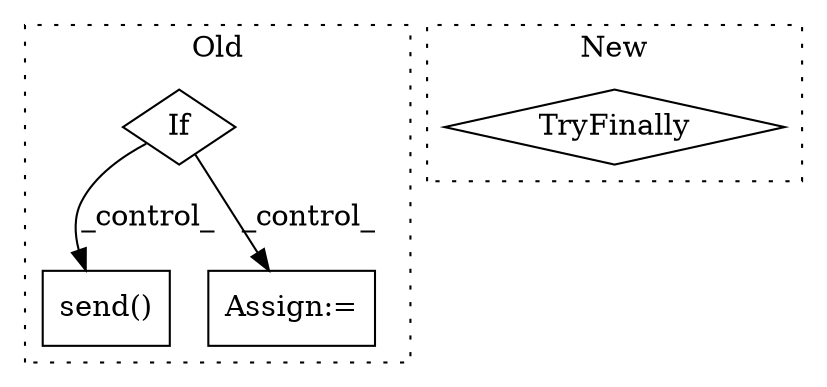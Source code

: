 digraph G {
subgraph cluster0 {
1 [label="send()" a="75" s="4503" l="48" shape="box"];
3 [label="If" a="96" s="4216" l="3" shape="diamond"];
4 [label="Assign:=" a="68" s="5147" l="3" shape="box"];
label = "Old";
style="dotted";
}
subgraph cluster1 {
2 [label="TryFinally" a="64" s="2998" l="0" shape="diamond"];
label = "New";
style="dotted";
}
3 -> 4 [label="_control_"];
3 -> 1 [label="_control_"];
}